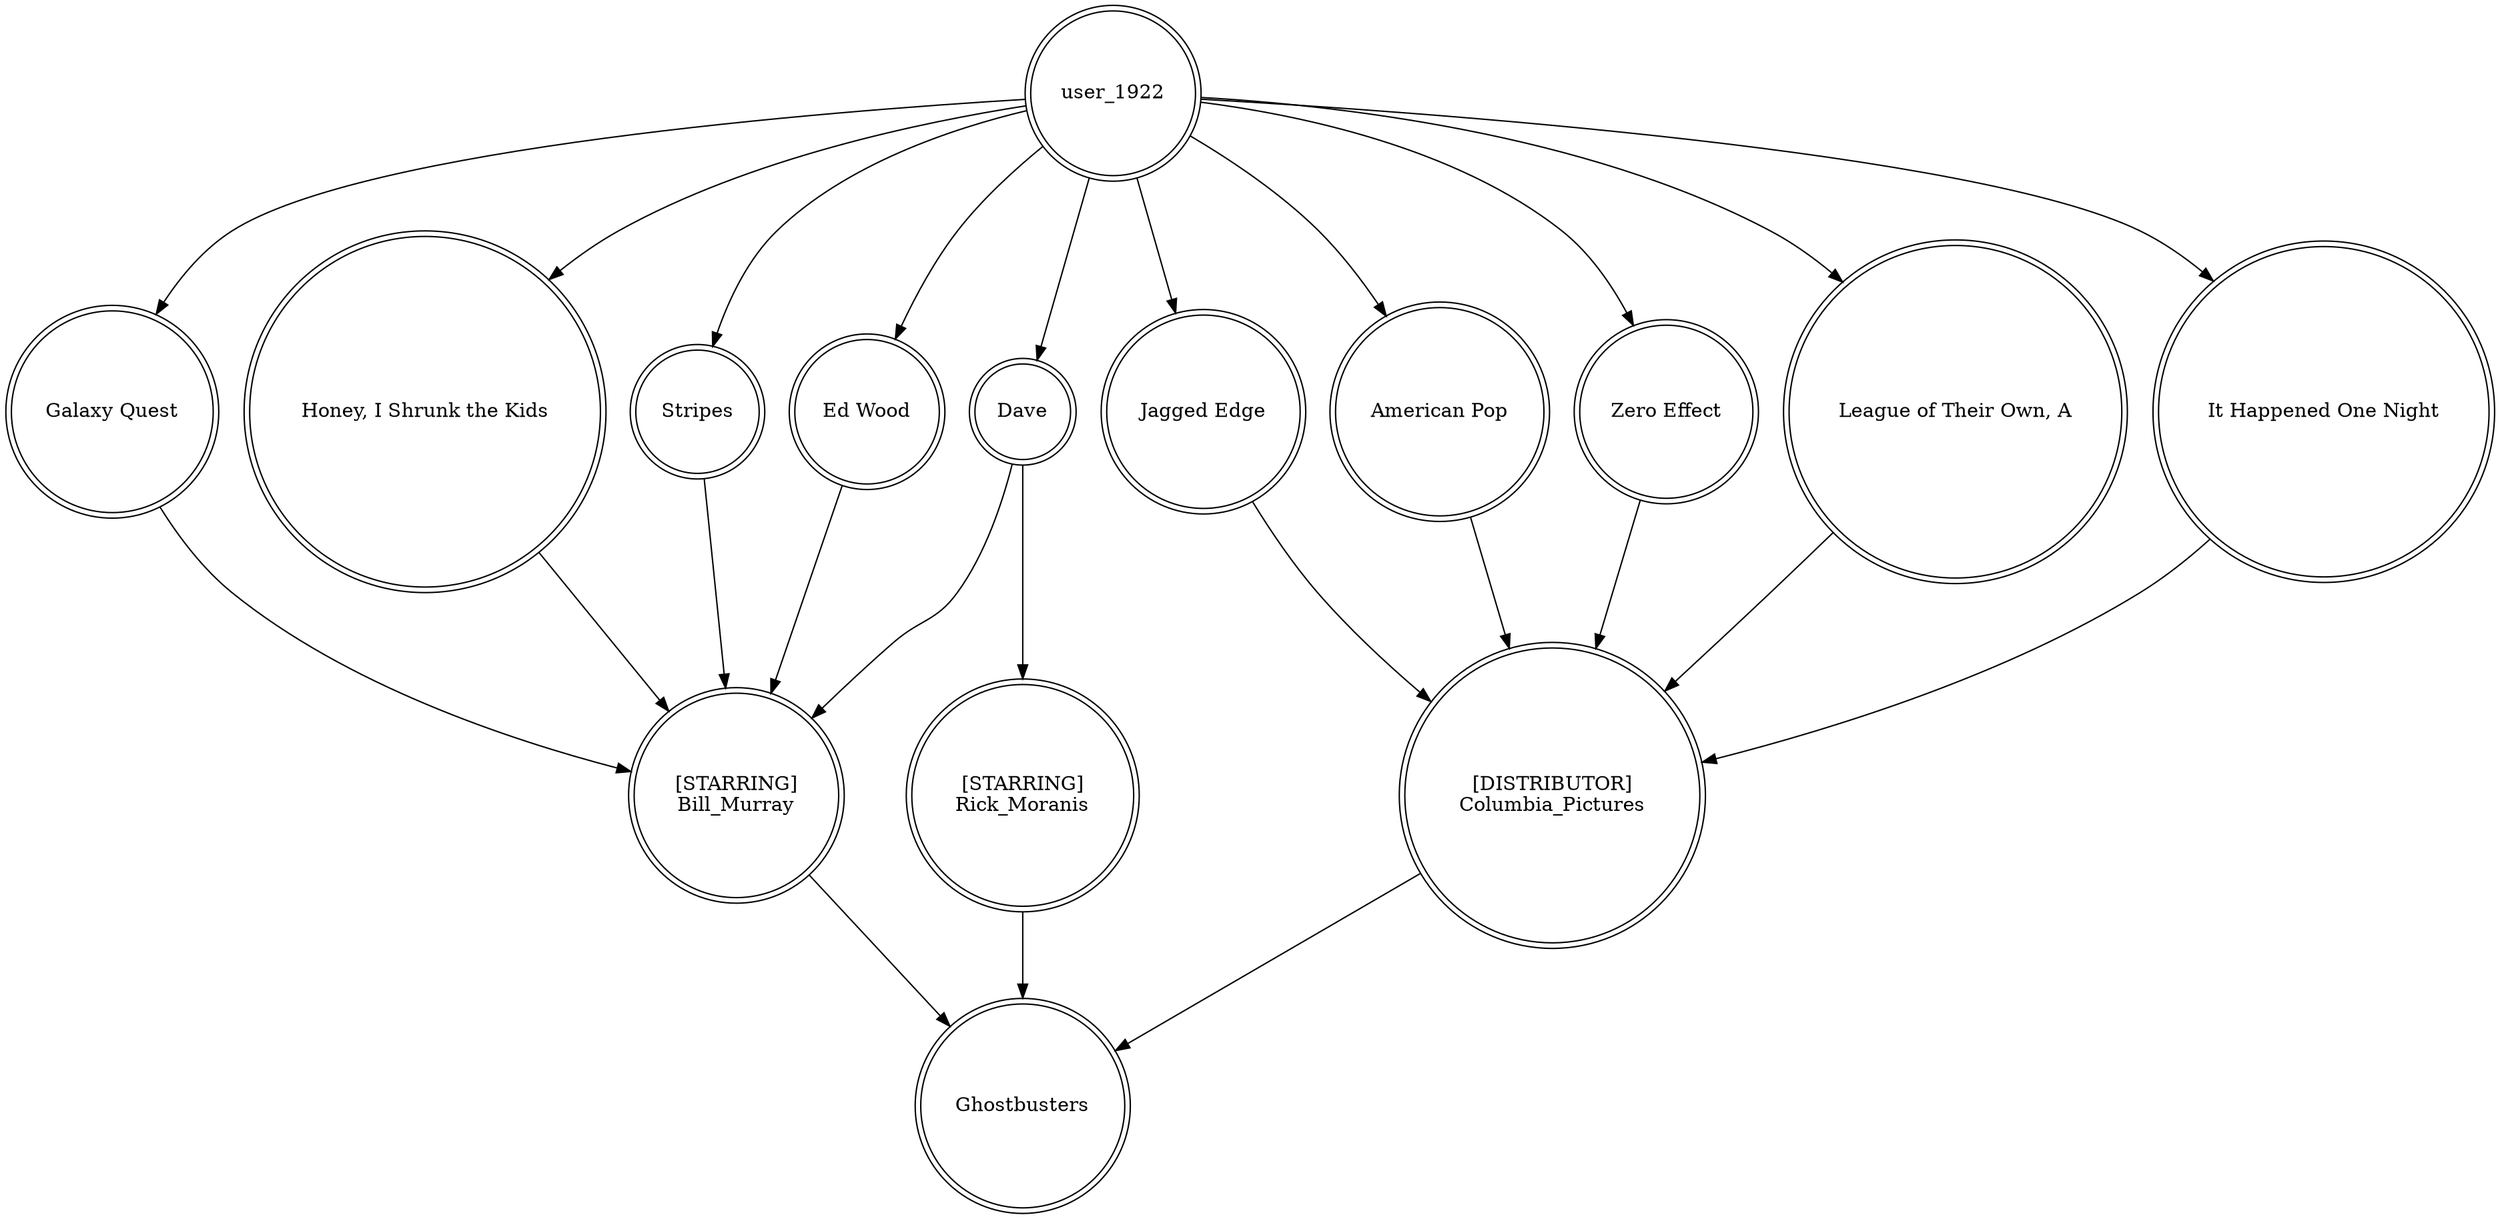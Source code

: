 digraph finite_state_machine {
	node [shape=doublecircle]
	user_1922 -> "Galaxy Quest"
	user_1922 -> "Jagged Edge"
	"American Pop" -> "[DISTRIBUTOR]
Columbia_Pictures"
	user_1922 -> "Honey, I Shrunk the Kids"
	"[STARRING]
Bill_Murray" -> Ghostbusters
	Dave -> "[STARRING]
Rick_Moranis"
	"Galaxy Quest" -> "[STARRING]
Bill_Murray"
	user_1922 -> Dave
	"Zero Effect" -> "[DISTRIBUTOR]
Columbia_Pictures"
	"[STARRING]
Rick_Moranis" -> Ghostbusters
	"[DISTRIBUTOR]
Columbia_Pictures" -> Ghostbusters
	user_1922 -> Stripes
	user_1922 -> "Zero Effect"
	Dave -> "[STARRING]
Bill_Murray"
	"Ed Wood" -> "[STARRING]
Bill_Murray"
	"League of Their Own, A" -> "[DISTRIBUTOR]
Columbia_Pictures"
	user_1922 -> "League of Their Own, A"
	Stripes -> "[STARRING]
Bill_Murray"
	"Jagged Edge" -> "[DISTRIBUTOR]
Columbia_Pictures"
	user_1922 -> "American Pop"
	"It Happened One Night" -> "[DISTRIBUTOR]
Columbia_Pictures"
	"Honey, I Shrunk the Kids" -> "[STARRING]
Bill_Murray"
	user_1922 -> "Ed Wood"
	user_1922 -> "It Happened One Night"
}
